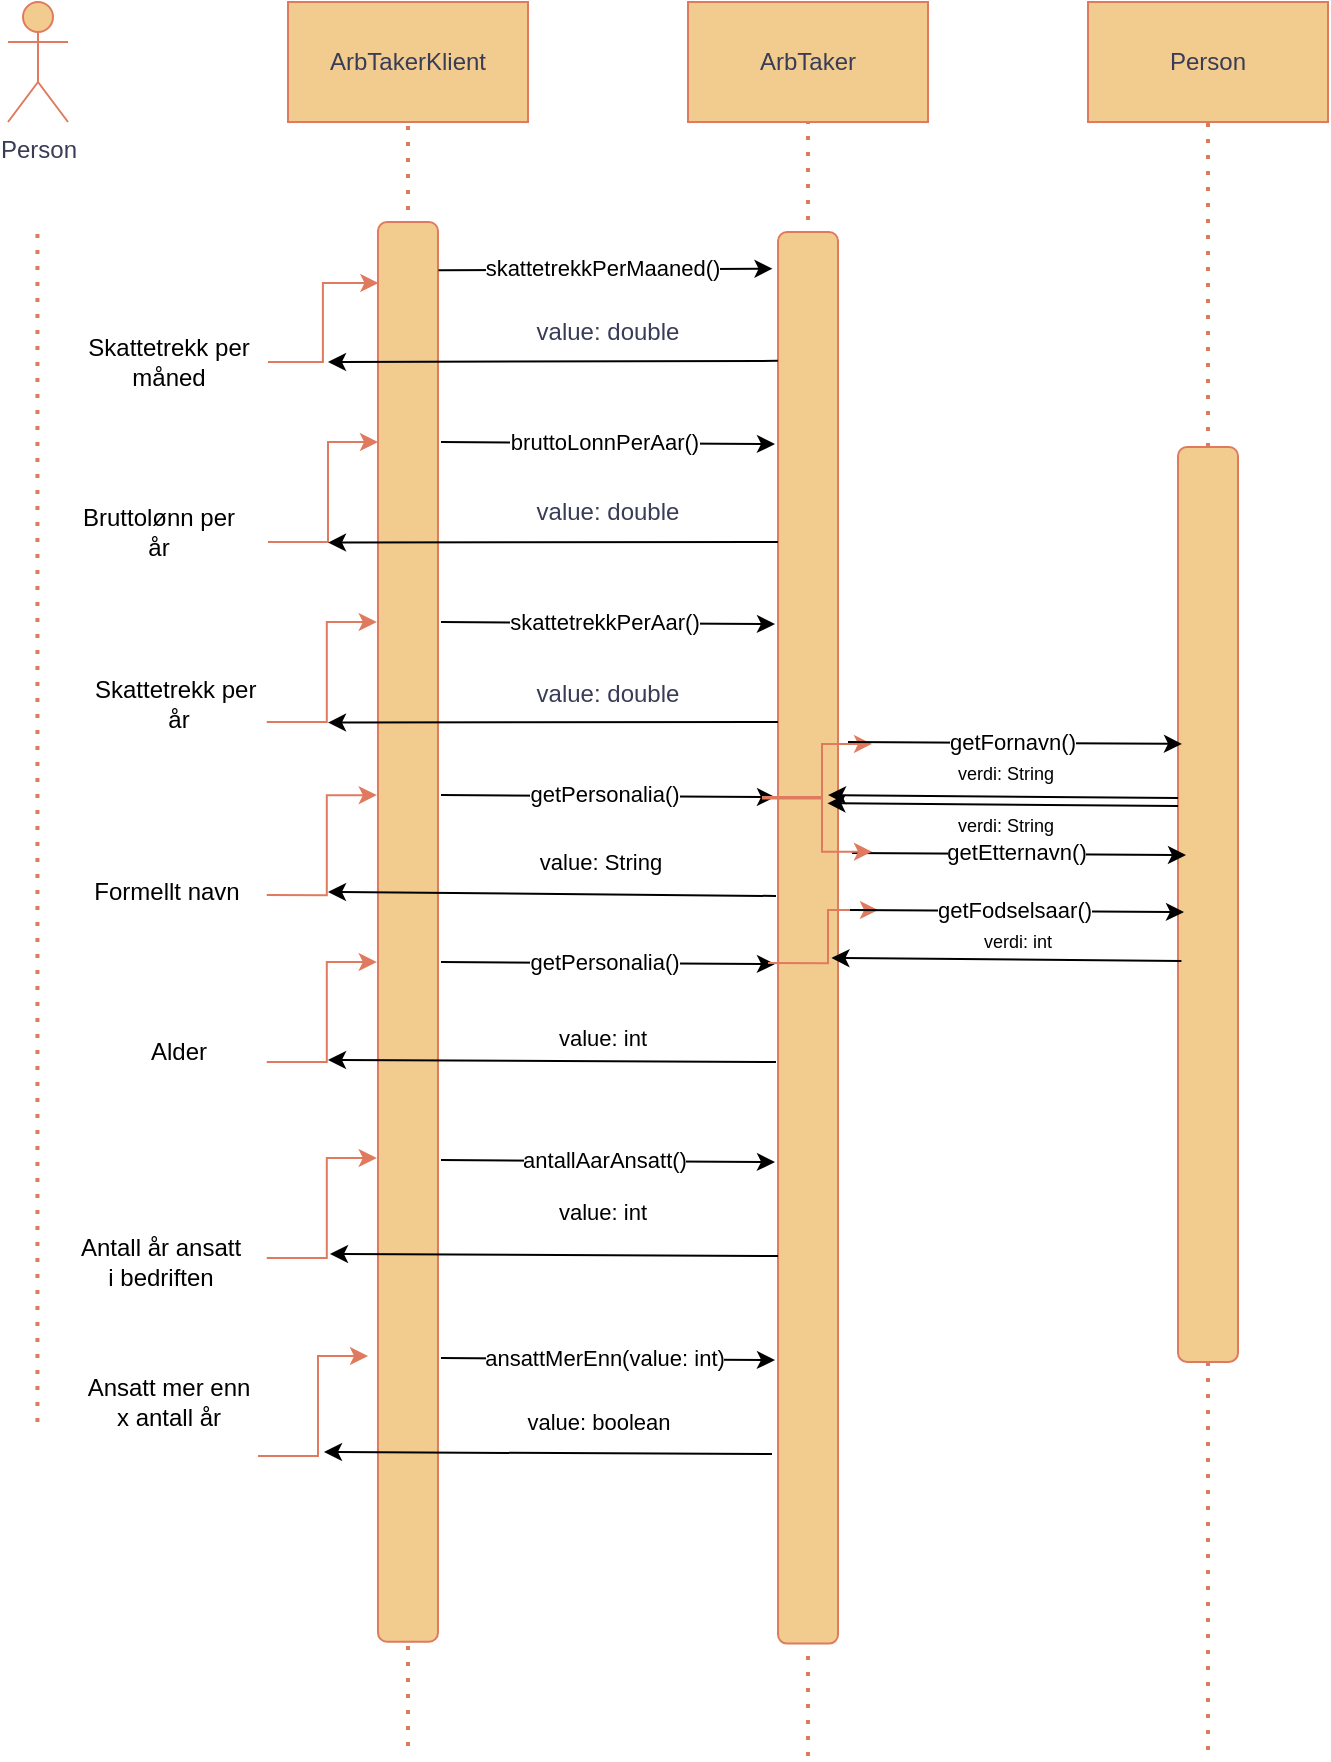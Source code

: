 <mxfile version="21.7.5" type="device" pages="2">
  <diagram name="Page-1" id="6Lzuny_ZebzNiCi39UGr">
    <mxGraphModel dx="1307" dy="865" grid="0" gridSize="10" guides="1" tooltips="1" connect="1" arrows="1" fold="1" page="1" pageScale="1" pageWidth="850" pageHeight="1100" background="#ffffff" math="0" shadow="0">
      <root>
        <mxCell id="0" />
        <mxCell id="1" parent="0" />
        <mxCell id="kxaNq1Bsel2BopFmglXN-5" value="ArbTakerKlient" style="rounded=0;whiteSpace=wrap;html=1;labelBackgroundColor=none;fillColor=#F2CC8F;strokeColor=#E07A5F;fontColor=#393C56;" parent="1" vertex="1">
          <mxGeometry x="160" y="40" width="120" height="60" as="geometry" />
        </mxCell>
        <mxCell id="kxaNq1Bsel2BopFmglXN-6" value="Person" style="shape=umlActor;verticalLabelPosition=bottom;verticalAlign=top;html=1;outlineConnect=0;labelBackgroundColor=none;fillColor=#F2CC8F;strokeColor=#E07A5F;fontColor=#393C56;" parent="1" vertex="1">
          <mxGeometry x="20" y="40" width="30" height="60" as="geometry" />
        </mxCell>
        <mxCell id="kxaNq1Bsel2BopFmglXN-8" value="ArbTaker" style="rounded=0;whiteSpace=wrap;html=1;labelBackgroundColor=none;fillColor=#F2CC8F;strokeColor=#E07A5F;fontColor=#393C56;" parent="1" vertex="1">
          <mxGeometry x="360" y="40" width="120" height="60" as="geometry" />
        </mxCell>
        <mxCell id="kxaNq1Bsel2BopFmglXN-11" value="" style="endArrow=none;dashed=1;html=1;dashPattern=1 3;strokeWidth=2;rounded=0;entryX=0.5;entryY=1;entryDx=0;entryDy=0;labelBackgroundColor=none;strokeColor=#E07A5F;fontColor=default;" parent="1" target="kxaNq1Bsel2BopFmglXN-5" edge="1">
          <mxGeometry width="50" height="50" relative="1" as="geometry">
            <mxPoint x="220" y="912" as="sourcePoint" />
            <mxPoint x="310" y="220" as="targetPoint" />
          </mxGeometry>
        </mxCell>
        <mxCell id="kxaNq1Bsel2BopFmglXN-9" value="Person" style="rounded=0;whiteSpace=wrap;html=1;labelBackgroundColor=none;fillColor=#F2CC8F;strokeColor=#E07A5F;fontColor=#393C56;" parent="1" vertex="1">
          <mxGeometry x="560" y="40" width="120" height="60" as="geometry" />
        </mxCell>
        <mxCell id="kxaNq1Bsel2BopFmglXN-12" value="" style="rounded=1;whiteSpace=wrap;html=1;rotation=90;labelBackgroundColor=none;fillColor=#F2CC8F;strokeColor=#E07A5F;fontColor=#393C56;" parent="1" vertex="1">
          <mxGeometry x="-134.96" y="489.95" width="709.9" height="30" as="geometry" />
        </mxCell>
        <mxCell id="kxaNq1Bsel2BopFmglXN-15" value="" style="endArrow=none;dashed=1;html=1;dashPattern=1 3;strokeWidth=2;rounded=0;entryX=0.5;entryY=1;entryDx=0;entryDy=0;labelBackgroundColor=none;strokeColor=#E07A5F;fontColor=default;" parent="1" target="kxaNq1Bsel2BopFmglXN-8" edge="1">
          <mxGeometry width="50" height="50" relative="1" as="geometry">
            <mxPoint x="420" y="917" as="sourcePoint" />
            <mxPoint x="360" y="290" as="targetPoint" />
          </mxGeometry>
        </mxCell>
        <mxCell id="kxaNq1Bsel2BopFmglXN-17" value="" style="endArrow=none;dashed=1;html=1;dashPattern=1 3;strokeWidth=2;rounded=0;labelBackgroundColor=none;strokeColor=#E07A5F;fontColor=default;" parent="1" edge="1">
          <mxGeometry width="50" height="50" relative="1" as="geometry">
            <mxPoint x="34.72" y="750" as="sourcePoint" />
            <mxPoint x="34.72" y="150" as="targetPoint" />
          </mxGeometry>
        </mxCell>
        <mxCell id="kxaNq1Bsel2BopFmglXN-18" value="" style="rounded=1;whiteSpace=wrap;html=1;rotation=90;labelBackgroundColor=none;fillColor=#F2CC8F;strokeColor=#E07A5F;fontColor=#393C56;" parent="1" vertex="1">
          <mxGeometry x="67.11" y="492.9" width="705.8" height="30" as="geometry" />
        </mxCell>
        <mxCell id="kxaNq1Bsel2BopFmglXN-19" value="" style="endArrow=none;dashed=1;html=1;dashPattern=1 3;strokeWidth=2;rounded=0;labelBackgroundColor=none;strokeColor=#E07A5F;fontColor=default;" parent="1" source="kxaNq1Bsel2BopFmglXN-20" edge="1">
          <mxGeometry width="50" height="50" relative="1" as="geometry">
            <mxPoint x="620" y="960.87" as="sourcePoint" />
            <mxPoint x="620" y="100" as="targetPoint" />
          </mxGeometry>
        </mxCell>
        <mxCell id="kxaNq1Bsel2BopFmglXN-21" value="" style="endArrow=none;dashed=1;html=1;dashPattern=1 3;strokeWidth=2;rounded=0;labelBackgroundColor=none;strokeColor=#E07A5F;fontColor=default;" parent="1" target="kxaNq1Bsel2BopFmglXN-20" edge="1">
          <mxGeometry width="50" height="50" relative="1" as="geometry">
            <mxPoint x="620" y="914" as="sourcePoint" />
            <mxPoint x="620" y="100" as="targetPoint" />
          </mxGeometry>
        </mxCell>
        <mxCell id="kxaNq1Bsel2BopFmglXN-20" value="" style="rounded=1;whiteSpace=wrap;html=1;rotation=90;labelBackgroundColor=none;fillColor=#F2CC8F;strokeColor=#E07A5F;fontColor=#393C56;" parent="1" vertex="1">
          <mxGeometry x="391.26" y="476.23" width="457.48" height="30" as="geometry" />
        </mxCell>
        <mxCell id="kxaNq1Bsel2BopFmglXN-33" value="" style="edgeStyle=orthogonalEdgeStyle;rounded=0;orthogonalLoop=1;jettySize=auto;html=1;entryX=0.043;entryY=0.993;entryDx=0;entryDy=0;entryPerimeter=0;labelBackgroundColor=none;strokeColor=#E07A5F;fontColor=default;" parent="1" source="dcrfOVd3hIp5pLA7-Zam-8" target="kxaNq1Bsel2BopFmglXN-12" edge="1">
          <mxGeometry relative="1" as="geometry">
            <mxPoint x="170" y="226" as="sourcePoint" />
          </mxGeometry>
        </mxCell>
        <mxCell id="kxaNq1Bsel2BopFmglXN-43" value="" style="endArrow=classic;html=1;rounded=0;strokeColor=none;entryX=0.143;entryY=1.101;entryDx=0;entryDy=0;entryPerimeter=0;labelBackgroundColor=none;fontColor=default;" parent="1" target="kxaNq1Bsel2BopFmglXN-12" edge="1">
          <mxGeometry width="50" height="50" relative="1" as="geometry">
            <mxPoint x="150" y="295" as="sourcePoint" />
            <mxPoint x="180" y="280" as="targetPoint" />
            <Array as="points">
              <mxPoint x="180" y="295" />
              <mxPoint x="180" y="260" />
            </Array>
          </mxGeometry>
        </mxCell>
        <mxCell id="kxaNq1Bsel2BopFmglXN-53" value="value: double" style="text;html=1;strokeColor=none;fillColor=none;align=center;verticalAlign=middle;whiteSpace=wrap;rounded=0;labelBackgroundColor=none;fontColor=#393C56;" parent="1" vertex="1">
          <mxGeometry x="250" y="190" width="140" height="30" as="geometry" />
        </mxCell>
        <mxCell id="dcrfOVd3hIp5pLA7-Zam-5" value="" style="endArrow=classic;html=1;rounded=0;entryX=0.026;entryY=1.092;entryDx=0;entryDy=0;entryPerimeter=0;exitX=0.034;exitY=-0.009;exitDx=0;exitDy=0;exitPerimeter=0;" edge="1" parent="1" source="kxaNq1Bsel2BopFmglXN-12" target="kxaNq1Bsel2BopFmglXN-18">
          <mxGeometry relative="1" as="geometry">
            <mxPoint x="240" y="170" as="sourcePoint" />
            <mxPoint x="400" y="170" as="targetPoint" />
          </mxGeometry>
        </mxCell>
        <mxCell id="dcrfOVd3hIp5pLA7-Zam-7" value="skattetrekkPerMaaned()" style="edgeLabel;html=1;align=center;verticalAlign=middle;resizable=0;points=[];" vertex="1" connectable="0" parent="dcrfOVd3hIp5pLA7-Zam-5">
          <mxGeometry x="-0.025" y="1" relative="1" as="geometry">
            <mxPoint as="offset" />
          </mxGeometry>
        </mxCell>
        <mxCell id="dcrfOVd3hIp5pLA7-Zam-8" value="Skattetrekk per&lt;br&gt;måned" style="text;html=1;align=center;verticalAlign=middle;resizable=0;points=[];autosize=1;strokeColor=none;fillColor=none;fontSize=12;" vertex="1" parent="1">
          <mxGeometry x="50" y="200" width="100" height="40" as="geometry" />
        </mxCell>
        <mxCell id="dcrfOVd3hIp5pLA7-Zam-9" value="Bruttolønn per&lt;br&gt;år" style="text;html=1;align=center;verticalAlign=middle;resizable=0;points=[];autosize=1;strokeColor=none;fillColor=none;fontSize=12;" vertex="1" parent="1">
          <mxGeometry x="45" y="285" width="100" height="40" as="geometry" />
        </mxCell>
        <mxCell id="dcrfOVd3hIp5pLA7-Zam-21" value="" style="edgeStyle=orthogonalEdgeStyle;rounded=0;orthogonalLoop=1;jettySize=auto;html=1;labelBackgroundColor=none;strokeColor=#E07A5F;fontColor=default;" edge="1" parent="1">
          <mxGeometry relative="1" as="geometry">
            <mxPoint x="150" y="310" as="sourcePoint" />
            <mxPoint x="205" y="260" as="targetPoint" />
            <Array as="points">
              <mxPoint x="180" y="310" />
              <mxPoint x="180" y="260" />
            </Array>
          </mxGeometry>
        </mxCell>
        <mxCell id="dcrfOVd3hIp5pLA7-Zam-25" value="Skattetrekk per&amp;nbsp;&lt;br&gt;år" style="text;html=1;align=center;verticalAlign=middle;resizable=0;points=[];autosize=1;strokeColor=none;fillColor=none;fontSize=12;" vertex="1" parent="1">
          <mxGeometry x="50" y="370.94" width="110" height="40" as="geometry" />
        </mxCell>
        <mxCell id="dcrfOVd3hIp5pLA7-Zam-26" value="" style="edgeStyle=orthogonalEdgeStyle;rounded=0;orthogonalLoop=1;jettySize=auto;html=1;labelBackgroundColor=none;strokeColor=#E07A5F;fontColor=default;" edge="1" parent="1">
          <mxGeometry relative="1" as="geometry">
            <mxPoint x="149.38" y="400" as="sourcePoint" />
            <mxPoint x="204.38" y="350" as="targetPoint" />
            <Array as="points">
              <mxPoint x="179.38" y="400" />
              <mxPoint x="179.38" y="350" />
            </Array>
          </mxGeometry>
        </mxCell>
        <mxCell id="dcrfOVd3hIp5pLA7-Zam-27" value="" style="endArrow=classic;html=1;rounded=0;exitX=0.082;exitY=1.005;exitDx=0;exitDy=0;exitPerimeter=0;" edge="1" parent="1">
          <mxGeometry width="50" height="50" relative="1" as="geometry">
            <mxPoint x="404.935" y="219.428" as="sourcePoint" />
            <mxPoint x="180" y="220" as="targetPoint" />
          </mxGeometry>
        </mxCell>
        <mxCell id="dcrfOVd3hIp5pLA7-Zam-28" value="" style="endArrow=classic;html=1;rounded=0;entryX=0.026;entryY=1.092;entryDx=0;entryDy=0;entryPerimeter=0;exitX=0.034;exitY=-0.009;exitDx=0;exitDy=0;exitPerimeter=0;" edge="1" parent="1">
          <mxGeometry relative="1" as="geometry">
            <mxPoint x="236.5" y="260" as="sourcePoint" />
            <mxPoint x="403.5" y="261" as="targetPoint" />
          </mxGeometry>
        </mxCell>
        <mxCell id="dcrfOVd3hIp5pLA7-Zam-29" value="bruttoLonnPerAar()" style="edgeLabel;html=1;align=center;verticalAlign=middle;resizable=0;points=[];" vertex="1" connectable="0" parent="dcrfOVd3hIp5pLA7-Zam-28">
          <mxGeometry x="-0.025" y="1" relative="1" as="geometry">
            <mxPoint as="offset" />
          </mxGeometry>
        </mxCell>
        <mxCell id="dcrfOVd3hIp5pLA7-Zam-30" value="" style="endArrow=classic;html=1;rounded=0;exitX=0.082;exitY=1.005;exitDx=0;exitDy=0;exitPerimeter=0;" edge="1" parent="1">
          <mxGeometry width="50" height="50" relative="1" as="geometry">
            <mxPoint x="404.935" y="309.998" as="sourcePoint" />
            <mxPoint x="180" y="310.29" as="targetPoint" />
          </mxGeometry>
        </mxCell>
        <mxCell id="dcrfOVd3hIp5pLA7-Zam-31" value="value: double" style="text;html=1;strokeColor=none;fillColor=none;align=center;verticalAlign=middle;whiteSpace=wrap;rounded=0;labelBackgroundColor=none;fontColor=#393C56;" vertex="1" parent="1">
          <mxGeometry x="250" y="280" width="140" height="30" as="geometry" />
        </mxCell>
        <mxCell id="dcrfOVd3hIp5pLA7-Zam-32" value="" style="endArrow=classic;html=1;rounded=0;entryX=0.026;entryY=1.092;entryDx=0;entryDy=0;entryPerimeter=0;exitX=0.034;exitY=-0.009;exitDx=0;exitDy=0;exitPerimeter=0;" edge="1" parent="1">
          <mxGeometry relative="1" as="geometry">
            <mxPoint x="236.5" y="350" as="sourcePoint" />
            <mxPoint x="403.5" y="351" as="targetPoint" />
          </mxGeometry>
        </mxCell>
        <mxCell id="dcrfOVd3hIp5pLA7-Zam-33" value="skattetrekkPerAar()" style="edgeLabel;html=1;align=center;verticalAlign=middle;resizable=0;points=[];" vertex="1" connectable="0" parent="dcrfOVd3hIp5pLA7-Zam-32">
          <mxGeometry x="-0.025" y="1" relative="1" as="geometry">
            <mxPoint as="offset" />
          </mxGeometry>
        </mxCell>
        <mxCell id="dcrfOVd3hIp5pLA7-Zam-34" value="" style="endArrow=classic;html=1;rounded=0;exitX=0.082;exitY=1.005;exitDx=0;exitDy=0;exitPerimeter=0;" edge="1" parent="1">
          <mxGeometry width="50" height="50" relative="1" as="geometry">
            <mxPoint x="404.935" y="399.998" as="sourcePoint" />
            <mxPoint x="180" y="400.29" as="targetPoint" />
          </mxGeometry>
        </mxCell>
        <mxCell id="dcrfOVd3hIp5pLA7-Zam-35" value="value: double" style="text;html=1;strokeColor=none;fillColor=none;align=center;verticalAlign=middle;whiteSpace=wrap;rounded=0;labelBackgroundColor=none;fontColor=#393C56;" vertex="1" parent="1">
          <mxGeometry x="250" y="370.94" width="140" height="30" as="geometry" />
        </mxCell>
        <mxCell id="dcrfOVd3hIp5pLA7-Zam-36" value="Formellt navn" style="text;html=1;align=center;verticalAlign=middle;resizable=0;points=[];autosize=1;strokeColor=none;fillColor=none;fontSize=12;" vertex="1" parent="1">
          <mxGeometry x="49.38" y="470" width="100" height="30" as="geometry" />
        </mxCell>
        <mxCell id="dcrfOVd3hIp5pLA7-Zam-37" value="" style="edgeStyle=orthogonalEdgeStyle;rounded=0;orthogonalLoop=1;jettySize=auto;html=1;labelBackgroundColor=none;strokeColor=#E07A5F;fontColor=default;" edge="1" parent="1">
          <mxGeometry relative="1" as="geometry">
            <mxPoint x="149.38" y="486.56" as="sourcePoint" />
            <mxPoint x="204.38" y="436.56" as="targetPoint" />
            <Array as="points">
              <mxPoint x="179.38" y="486.56" />
              <mxPoint x="179.38" y="436.56" />
            </Array>
          </mxGeometry>
        </mxCell>
        <mxCell id="dcrfOVd3hIp5pLA7-Zam-38" value="" style="endArrow=classic;html=1;rounded=0;entryX=0.026;entryY=1.092;entryDx=0;entryDy=0;entryPerimeter=0;exitX=0.034;exitY=-0.009;exitDx=0;exitDy=0;exitPerimeter=0;" edge="1" parent="1">
          <mxGeometry relative="1" as="geometry">
            <mxPoint x="236.5" y="436.56" as="sourcePoint" />
            <mxPoint x="403.5" y="437.56" as="targetPoint" />
          </mxGeometry>
        </mxCell>
        <mxCell id="dcrfOVd3hIp5pLA7-Zam-39" value="getPersonalia()" style="edgeLabel;html=1;align=center;verticalAlign=middle;resizable=0;points=[];" vertex="1" connectable="0" parent="dcrfOVd3hIp5pLA7-Zam-38">
          <mxGeometry x="-0.025" y="1" relative="1" as="geometry">
            <mxPoint as="offset" />
          </mxGeometry>
        </mxCell>
        <mxCell id="dcrfOVd3hIp5pLA7-Zam-40" value="value: String" style="edgeLabel;html=1;align=center;verticalAlign=middle;resizable=0;points=[];" vertex="1" connectable="0" parent="dcrfOVd3hIp5pLA7-Zam-38">
          <mxGeometry x="-0.054" y="2" relative="1" as="geometry">
            <mxPoint y="35" as="offset" />
          </mxGeometry>
        </mxCell>
        <mxCell id="dcrfOVd3hIp5pLA7-Zam-41" value="" style="edgeStyle=orthogonalEdgeStyle;rounded=0;orthogonalLoop=1;jettySize=auto;html=1;labelBackgroundColor=none;strokeColor=#E07A5F;fontColor=default;" edge="1" parent="1">
          <mxGeometry relative="1" as="geometry">
            <mxPoint x="397" y="437.5" as="sourcePoint" />
            <mxPoint x="452" y="410.94" as="targetPoint" />
            <Array as="points">
              <mxPoint x="427" y="437.94" />
              <mxPoint x="427" y="410.94" />
              <mxPoint x="452" y="410.94" />
            </Array>
          </mxGeometry>
        </mxCell>
        <mxCell id="dcrfOVd3hIp5pLA7-Zam-42" value="" style="endArrow=classic;html=1;rounded=0;entryX=0.026;entryY=1.092;entryDx=0;entryDy=0;entryPerimeter=0;exitX=0.034;exitY=-0.009;exitDx=0;exitDy=0;exitPerimeter=0;" edge="1" parent="1">
          <mxGeometry relative="1" as="geometry">
            <mxPoint x="440" y="409.94" as="sourcePoint" />
            <mxPoint x="607" y="410.94" as="targetPoint" />
          </mxGeometry>
        </mxCell>
        <mxCell id="dcrfOVd3hIp5pLA7-Zam-43" value="getFornavn()" style="edgeLabel;html=1;align=center;verticalAlign=middle;resizable=0;points=[];" vertex="1" connectable="0" parent="dcrfOVd3hIp5pLA7-Zam-42">
          <mxGeometry x="-0.025" y="1" relative="1" as="geometry">
            <mxPoint as="offset" />
          </mxGeometry>
        </mxCell>
        <mxCell id="dcrfOVd3hIp5pLA7-Zam-45" value="" style="endArrow=classic;html=1;rounded=0;entryX=0.026;entryY=1.092;entryDx=0;entryDy=0;entryPerimeter=0;exitX=0.034;exitY=-0.009;exitDx=0;exitDy=0;exitPerimeter=0;" edge="1" parent="1">
          <mxGeometry relative="1" as="geometry">
            <mxPoint x="442" y="465.56" as="sourcePoint" />
            <mxPoint x="609" y="466.56" as="targetPoint" />
          </mxGeometry>
        </mxCell>
        <mxCell id="dcrfOVd3hIp5pLA7-Zam-46" value="getEtternavn()" style="edgeLabel;html=1;align=center;verticalAlign=middle;resizable=0;points=[];" vertex="1" connectable="0" parent="dcrfOVd3hIp5pLA7-Zam-45">
          <mxGeometry x="-0.025" y="1" relative="1" as="geometry">
            <mxPoint as="offset" />
          </mxGeometry>
        </mxCell>
        <mxCell id="dcrfOVd3hIp5pLA7-Zam-47" value="" style="edgeStyle=orthogonalEdgeStyle;rounded=0;orthogonalLoop=1;jettySize=auto;html=1;labelBackgroundColor=none;strokeColor=#E07A5F;fontColor=default;" edge="1" parent="1">
          <mxGeometry relative="1" as="geometry">
            <mxPoint x="397" y="438.275" as="sourcePoint" />
            <mxPoint x="452" y="464.835" as="targetPoint" />
            <Array as="points">
              <mxPoint x="427" y="437.835" />
              <mxPoint x="427" y="464.835" />
              <mxPoint x="452" y="464.835" />
            </Array>
          </mxGeometry>
        </mxCell>
        <mxCell id="dcrfOVd3hIp5pLA7-Zam-48" value="" style="endArrow=classic;html=1;rounded=0;" edge="1" parent="1">
          <mxGeometry width="50" height="50" relative="1" as="geometry">
            <mxPoint x="404" y="487" as="sourcePoint" />
            <mxPoint x="180" y="484.94" as="targetPoint" />
          </mxGeometry>
        </mxCell>
        <mxCell id="dcrfOVd3hIp5pLA7-Zam-49" value="" style="endArrow=classic;html=1;rounded=0;" edge="1" parent="1">
          <mxGeometry width="50" height="50" relative="1" as="geometry">
            <mxPoint x="605" y="438" as="sourcePoint" />
            <mxPoint x="430" y="436.56" as="targetPoint" />
          </mxGeometry>
        </mxCell>
        <mxCell id="dcrfOVd3hIp5pLA7-Zam-50" value="" style="endArrow=classic;html=1;rounded=0;" edge="1" parent="1">
          <mxGeometry width="50" height="50" relative="1" as="geometry">
            <mxPoint x="605" y="442" as="sourcePoint" />
            <mxPoint x="429.72" y="440.63" as="targetPoint" />
          </mxGeometry>
        </mxCell>
        <mxCell id="dcrfOVd3hIp5pLA7-Zam-51" value="verdi: String" style="text;html=1;strokeColor=none;fillColor=none;align=center;verticalAlign=middle;whiteSpace=wrap;rounded=0;fontSize=9;" vertex="1" parent="1">
          <mxGeometry x="470" y="410.94" width="98.44" height="30" as="geometry" />
        </mxCell>
        <mxCell id="dcrfOVd3hIp5pLA7-Zam-52" value="verdi: String" style="text;html=1;strokeColor=none;fillColor=none;align=center;verticalAlign=middle;whiteSpace=wrap;rounded=0;fontSize=9;" vertex="1" parent="1">
          <mxGeometry x="470" y="436.56" width="98.44" height="30" as="geometry" />
        </mxCell>
        <mxCell id="dcrfOVd3hIp5pLA7-Zam-53" value="Alder" style="text;html=1;align=center;verticalAlign=middle;resizable=0;points=[];autosize=1;strokeColor=none;fillColor=none;fontSize=12;" vertex="1" parent="1">
          <mxGeometry x="80" y="550" width="50" height="30" as="geometry" />
        </mxCell>
        <mxCell id="dcrfOVd3hIp5pLA7-Zam-54" value="" style="edgeStyle=orthogonalEdgeStyle;rounded=0;orthogonalLoop=1;jettySize=auto;html=1;labelBackgroundColor=none;strokeColor=#E07A5F;fontColor=default;" edge="1" parent="1">
          <mxGeometry relative="1" as="geometry">
            <mxPoint x="149.38" y="570" as="sourcePoint" />
            <mxPoint x="204.38" y="520" as="targetPoint" />
            <Array as="points">
              <mxPoint x="179.38" y="570" />
              <mxPoint x="179.38" y="520" />
            </Array>
          </mxGeometry>
        </mxCell>
        <mxCell id="dcrfOVd3hIp5pLA7-Zam-55" value="" style="endArrow=classic;html=1;rounded=0;entryX=0.026;entryY=1.092;entryDx=0;entryDy=0;entryPerimeter=0;exitX=0.034;exitY=-0.009;exitDx=0;exitDy=0;exitPerimeter=0;" edge="1" parent="1">
          <mxGeometry relative="1" as="geometry">
            <mxPoint x="236.5" y="520" as="sourcePoint" />
            <mxPoint x="403.5" y="521" as="targetPoint" />
          </mxGeometry>
        </mxCell>
        <mxCell id="dcrfOVd3hIp5pLA7-Zam-56" value="getPersonalia()" style="edgeLabel;html=1;align=center;verticalAlign=middle;resizable=0;points=[];" vertex="1" connectable="0" parent="dcrfOVd3hIp5pLA7-Zam-55">
          <mxGeometry x="-0.025" y="1" relative="1" as="geometry">
            <mxPoint as="offset" />
          </mxGeometry>
        </mxCell>
        <mxCell id="dcrfOVd3hIp5pLA7-Zam-57" value="value: int" style="edgeLabel;html=1;align=center;verticalAlign=middle;resizable=0;points=[];" vertex="1" connectable="0" parent="dcrfOVd3hIp5pLA7-Zam-55">
          <mxGeometry x="-0.054" y="2" relative="1" as="geometry">
            <mxPoint x="1" y="39" as="offset" />
          </mxGeometry>
        </mxCell>
        <mxCell id="dcrfOVd3hIp5pLA7-Zam-61" value="" style="edgeStyle=orthogonalEdgeStyle;rounded=0;orthogonalLoop=1;jettySize=auto;html=1;labelBackgroundColor=none;strokeColor=#E07A5F;fontColor=default;" edge="1" parent="1">
          <mxGeometry relative="1" as="geometry">
            <mxPoint x="400" y="520.56" as="sourcePoint" />
            <mxPoint x="455" y="494" as="targetPoint" />
            <Array as="points">
              <mxPoint x="430" y="521" />
              <mxPoint x="430" y="494" />
              <mxPoint x="455" y="494" />
            </Array>
          </mxGeometry>
        </mxCell>
        <mxCell id="dcrfOVd3hIp5pLA7-Zam-62" value="" style="endArrow=classic;html=1;rounded=0;entryX=0.026;entryY=1.092;entryDx=0;entryDy=0;entryPerimeter=0;exitX=0.034;exitY=-0.009;exitDx=0;exitDy=0;exitPerimeter=0;" edge="1" parent="1">
          <mxGeometry relative="1" as="geometry">
            <mxPoint x="441" y="494" as="sourcePoint" />
            <mxPoint x="608" y="495" as="targetPoint" />
          </mxGeometry>
        </mxCell>
        <mxCell id="dcrfOVd3hIp5pLA7-Zam-63" value="getFodselsaar()" style="edgeLabel;html=1;align=center;verticalAlign=middle;resizable=0;points=[];" vertex="1" connectable="0" parent="dcrfOVd3hIp5pLA7-Zam-62">
          <mxGeometry x="-0.025" y="1" relative="1" as="geometry">
            <mxPoint as="offset" />
          </mxGeometry>
        </mxCell>
        <mxCell id="dcrfOVd3hIp5pLA7-Zam-65" value="" style="endArrow=classic;html=1;rounded=0;" edge="1" parent="1">
          <mxGeometry width="50" height="50" relative="1" as="geometry">
            <mxPoint x="606.72" y="519.44" as="sourcePoint" />
            <mxPoint x="431.72" y="518" as="targetPoint" />
          </mxGeometry>
        </mxCell>
        <mxCell id="dcrfOVd3hIp5pLA7-Zam-66" value="verdi: int" style="text;html=1;strokeColor=none;fillColor=none;align=center;verticalAlign=middle;whiteSpace=wrap;rounded=0;fontSize=9;" vertex="1" parent="1">
          <mxGeometry x="476" y="495" width="98.44" height="30" as="geometry" />
        </mxCell>
        <mxCell id="dcrfOVd3hIp5pLA7-Zam-67" value="" style="endArrow=classic;html=1;rounded=0;exitX=0.611;exitY=1.04;exitDx=0;exitDy=0;exitPerimeter=0;" edge="1" parent="1">
          <mxGeometry width="50" height="50" relative="1" as="geometry">
            <mxPoint x="404" y="570.06" as="sourcePoint" />
            <mxPoint x="180" y="569" as="targetPoint" />
          </mxGeometry>
        </mxCell>
        <mxCell id="dcrfOVd3hIp5pLA7-Zam-68" value="Antall år ansatt&lt;br&gt;i bedriften" style="text;html=1;align=center;verticalAlign=middle;resizable=0;points=[];autosize=1;strokeColor=none;fillColor=none;fontSize=12;" vertex="1" parent="1">
          <mxGeometry x="47" y="649" width="98" height="41" as="geometry" />
        </mxCell>
        <mxCell id="dcrfOVd3hIp5pLA7-Zam-69" value="" style="edgeStyle=orthogonalEdgeStyle;rounded=0;orthogonalLoop=1;jettySize=auto;html=1;labelBackgroundColor=none;strokeColor=#E07A5F;fontColor=default;" edge="1" parent="1">
          <mxGeometry relative="1" as="geometry">
            <mxPoint x="149.38" y="668" as="sourcePoint" />
            <mxPoint x="204.38" y="618" as="targetPoint" />
            <Array as="points">
              <mxPoint x="179.38" y="668" />
              <mxPoint x="179.38" y="618" />
            </Array>
          </mxGeometry>
        </mxCell>
        <mxCell id="dcrfOVd3hIp5pLA7-Zam-70" value="" style="endArrow=classic;html=1;rounded=0;entryX=0.026;entryY=1.092;entryDx=0;entryDy=0;entryPerimeter=0;exitX=0.034;exitY=-0.009;exitDx=0;exitDy=0;exitPerimeter=0;" edge="1" parent="1">
          <mxGeometry relative="1" as="geometry">
            <mxPoint x="236.5" y="619" as="sourcePoint" />
            <mxPoint x="403.5" y="620" as="targetPoint" />
          </mxGeometry>
        </mxCell>
        <mxCell id="dcrfOVd3hIp5pLA7-Zam-71" value="antallAarAnsatt()" style="edgeLabel;html=1;align=center;verticalAlign=middle;resizable=0;points=[];" vertex="1" connectable="0" parent="dcrfOVd3hIp5pLA7-Zam-70">
          <mxGeometry x="-0.025" y="1" relative="1" as="geometry">
            <mxPoint as="offset" />
          </mxGeometry>
        </mxCell>
        <mxCell id="dcrfOVd3hIp5pLA7-Zam-72" value="value: int" style="edgeLabel;html=1;align=center;verticalAlign=middle;resizable=0;points=[];" vertex="1" connectable="0" parent="dcrfOVd3hIp5pLA7-Zam-70">
          <mxGeometry x="-0.054" y="2" relative="1" as="geometry">
            <mxPoint x="1" y="27" as="offset" />
          </mxGeometry>
        </mxCell>
        <mxCell id="dcrfOVd3hIp5pLA7-Zam-73" value="" style="endArrow=classic;html=1;rounded=0;exitX=0.611;exitY=1.04;exitDx=0;exitDy=0;exitPerimeter=0;" edge="1" parent="1">
          <mxGeometry width="50" height="50" relative="1" as="geometry">
            <mxPoint x="405" y="667.06" as="sourcePoint" />
            <mxPoint x="181" y="666" as="targetPoint" />
          </mxGeometry>
        </mxCell>
        <mxCell id="dcrfOVd3hIp5pLA7-Zam-74" value="Ansatt mer enn &lt;br&gt;x antall år" style="text;html=1;align=center;verticalAlign=middle;resizable=0;points=[];autosize=1;strokeColor=none;fillColor=none;fontSize=12;" vertex="1" parent="1">
          <mxGeometry x="50" y="719" width="99" height="41" as="geometry" />
        </mxCell>
        <mxCell id="dcrfOVd3hIp5pLA7-Zam-75" value="" style="edgeStyle=orthogonalEdgeStyle;rounded=0;orthogonalLoop=1;jettySize=auto;html=1;labelBackgroundColor=none;strokeColor=#E07A5F;fontColor=default;" edge="1" parent="1">
          <mxGeometry relative="1" as="geometry">
            <mxPoint x="145" y="767" as="sourcePoint" />
            <mxPoint x="200" y="717" as="targetPoint" />
            <Array as="points">
              <mxPoint x="175" y="767" />
              <mxPoint x="175" y="717" />
            </Array>
          </mxGeometry>
        </mxCell>
        <mxCell id="dcrfOVd3hIp5pLA7-Zam-76" value="" style="endArrow=classic;html=1;rounded=0;entryX=0.026;entryY=1.092;entryDx=0;entryDy=0;entryPerimeter=0;exitX=0.034;exitY=-0.009;exitDx=0;exitDy=0;exitPerimeter=0;" edge="1" parent="1">
          <mxGeometry relative="1" as="geometry">
            <mxPoint x="236.5" y="718" as="sourcePoint" />
            <mxPoint x="403.5" y="719" as="targetPoint" />
          </mxGeometry>
        </mxCell>
        <mxCell id="dcrfOVd3hIp5pLA7-Zam-77" value="ansattMerEnn(value: int)" style="edgeLabel;html=1;align=center;verticalAlign=middle;resizable=0;points=[];" vertex="1" connectable="0" parent="dcrfOVd3hIp5pLA7-Zam-76">
          <mxGeometry x="-0.025" y="1" relative="1" as="geometry">
            <mxPoint as="offset" />
          </mxGeometry>
        </mxCell>
        <mxCell id="dcrfOVd3hIp5pLA7-Zam-79" value="" style="endArrow=classic;html=1;rounded=0;exitX=0.611;exitY=1.04;exitDx=0;exitDy=0;exitPerimeter=0;" edge="1" parent="1">
          <mxGeometry width="50" height="50" relative="1" as="geometry">
            <mxPoint x="402" y="766.06" as="sourcePoint" />
            <mxPoint x="178" y="765" as="targetPoint" />
          </mxGeometry>
        </mxCell>
        <mxCell id="dcrfOVd3hIp5pLA7-Zam-80" value="value: boolean" style="edgeLabel;html=1;align=center;verticalAlign=middle;resizable=0;points=[];" vertex="1" connectable="0" parent="1">
          <mxGeometry x="320.0" y="749.003" as="geometry">
            <mxPoint x="-5" y="1" as="offset" />
          </mxGeometry>
        </mxCell>
      </root>
    </mxGraphModel>
  </diagram>
  <diagram id="-Uw6YNi_s_rpHRHDK_x_" name="Page-2">
    <mxGraphModel dx="1482" dy="822" grid="1" gridSize="10" guides="1" tooltips="1" connect="1" arrows="1" fold="1" page="1" pageScale="1" pageWidth="850" pageHeight="1100" math="0" shadow="0">
      <root>
        <mxCell id="0" />
        <mxCell id="1" parent="0" />
      </root>
    </mxGraphModel>
  </diagram>
</mxfile>
